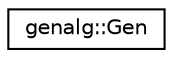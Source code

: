 digraph "Graphical Class Hierarchy"
{
 // LATEX_PDF_SIZE
  edge [fontname="Helvetica",fontsize="10",labelfontname="Helvetica",labelfontsize="10"];
  node [fontname="Helvetica",fontsize="10",shape=record];
  rankdir="LR";
  Node0 [label="genalg::Gen",height=0.2,width=0.4,color="black", fillcolor="white", style="filled",URL="$classgenalg_1_1Gen.html",tooltip="Elementary block in algorithm."];
}
